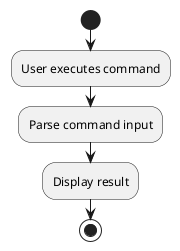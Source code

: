 @startuml
'https://plantuml.com/activity-diagram-beta

start
:User executes command;
:Parse command input;
:Display result;
stop

@enduml